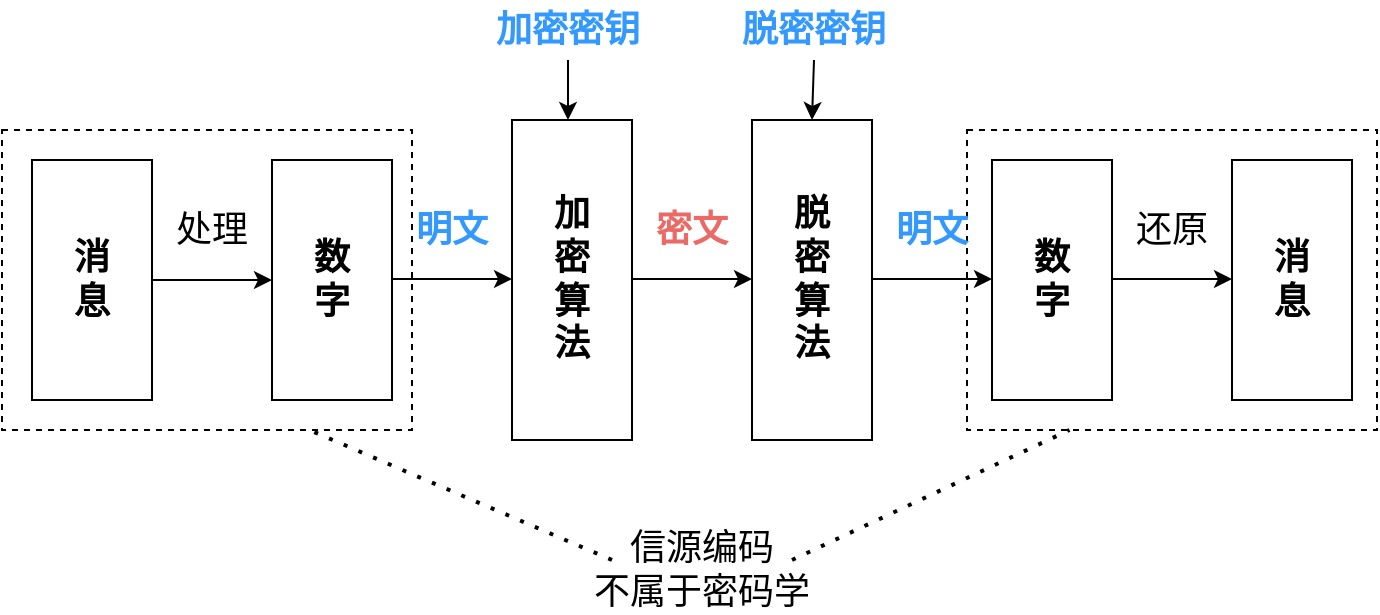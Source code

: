 <mxfile version="18.0.6" type="device"><diagram id="BQ3X4HHtOThRJa4id3EF" name="第 1 页"><mxGraphModel dx="942" dy="725" grid="1" gridSize="10" guides="1" tooltips="1" connect="1" arrows="1" fold="1" page="1" pageScale="1" pageWidth="1169" pageHeight="1654" math="0" shadow="0"><root><mxCell id="0"/><mxCell id="1" parent="0"/><mxCell id="GN3s5y71sVx_ce54r3PQ-23" value="" style="rounded=0;whiteSpace=wrap;html=1;fontSize=18;fontColor=#EA6B66;dashed=1;" vertex="1" parent="1"><mxGeometry x="627.5" y="145" width="205" height="150" as="geometry"/></mxCell><mxCell id="GN3s5y71sVx_ce54r3PQ-22" value="" style="rounded=0;whiteSpace=wrap;html=1;fontSize=18;fontColor=#EA6B66;dashed=1;" vertex="1" parent="1"><mxGeometry x="145" y="145" width="205" height="150" as="geometry"/></mxCell><mxCell id="GN3s5y71sVx_ce54r3PQ-1" value="&lt;font style=&quot;font-size: 18px;&quot;&gt;&lt;b&gt;消&lt;br&gt;息&lt;/b&gt;&lt;/font&gt;" style="rounded=0;whiteSpace=wrap;html=1;" vertex="1" parent="1"><mxGeometry x="160" y="160" width="60" height="120" as="geometry"/></mxCell><mxCell id="GN3s5y71sVx_ce54r3PQ-2" value="&lt;font style=&quot;font-size: 18px;&quot;&gt;&lt;b&gt;数&lt;br&gt;字&lt;br&gt;&lt;/b&gt;&lt;/font&gt;" style="rounded=0;whiteSpace=wrap;html=1;" vertex="1" parent="1"><mxGeometry x="280" y="160" width="60" height="120" as="geometry"/></mxCell><mxCell id="GN3s5y71sVx_ce54r3PQ-3" value="&lt;font style=&quot;font-size: 18px;&quot;&gt;&lt;b&gt;加&lt;br&gt;密&lt;br&gt;算&lt;br&gt;法&lt;br&gt;&lt;/b&gt;&lt;/font&gt;" style="rounded=0;whiteSpace=wrap;html=1;" vertex="1" parent="1"><mxGeometry x="400" y="140" width="60" height="160" as="geometry"/></mxCell><mxCell id="GN3s5y71sVx_ce54r3PQ-4" value="&lt;font style=&quot;font-size: 18px;&quot;&gt;&lt;b&gt;脱&lt;br&gt;密&lt;br&gt;算&lt;br&gt;法&lt;br&gt;&lt;/b&gt;&lt;/font&gt;" style="rounded=0;whiteSpace=wrap;html=1;" vertex="1" parent="1"><mxGeometry x="520" y="140" width="60" height="160" as="geometry"/></mxCell><mxCell id="GN3s5y71sVx_ce54r3PQ-5" value="&lt;font style=&quot;font-size: 18px;&quot;&gt;&lt;b&gt;数&lt;br&gt;字&lt;br&gt;&lt;/b&gt;&lt;/font&gt;" style="rounded=0;whiteSpace=wrap;html=1;" vertex="1" parent="1"><mxGeometry x="640" y="160" width="60" height="120" as="geometry"/></mxCell><mxCell id="GN3s5y71sVx_ce54r3PQ-6" value="&lt;font style=&quot;font-size: 18px;&quot;&gt;&lt;b&gt;消&lt;br&gt;息&lt;br&gt;&lt;/b&gt;&lt;/font&gt;" style="rounded=0;whiteSpace=wrap;html=1;" vertex="1" parent="1"><mxGeometry x="760" y="160" width="60" height="120" as="geometry"/></mxCell><mxCell id="GN3s5y71sVx_ce54r3PQ-7" value="" style="endArrow=classic;html=1;rounded=0;fontSize=18;" edge="1" parent="1" source="GN3s5y71sVx_ce54r3PQ-1"><mxGeometry width="50" height="50" relative="1" as="geometry"><mxPoint x="220" y="270" as="sourcePoint"/><mxPoint x="280" y="220" as="targetPoint"/></mxGeometry></mxCell><mxCell id="GN3s5y71sVx_ce54r3PQ-8" value="" style="endArrow=classic;html=1;rounded=0;fontSize=18;" edge="1" parent="1"><mxGeometry width="50" height="50" relative="1" as="geometry"><mxPoint x="340" y="219.5" as="sourcePoint"/><mxPoint x="400" y="219.5" as="targetPoint"/></mxGeometry></mxCell><mxCell id="GN3s5y71sVx_ce54r3PQ-9" value="" style="endArrow=classic;html=1;rounded=0;fontSize=18;" edge="1" parent="1"><mxGeometry width="50" height="50" relative="1" as="geometry"><mxPoint x="460" y="219.5" as="sourcePoint"/><mxPoint x="520" y="219.5" as="targetPoint"/></mxGeometry></mxCell><mxCell id="GN3s5y71sVx_ce54r3PQ-10" value="" style="endArrow=classic;html=1;rounded=0;fontSize=18;" edge="1" parent="1"><mxGeometry width="50" height="50" relative="1" as="geometry"><mxPoint x="580" y="219.5" as="sourcePoint"/><mxPoint x="640" y="219.5" as="targetPoint"/></mxGeometry></mxCell><mxCell id="GN3s5y71sVx_ce54r3PQ-11" value="" style="endArrow=classic;html=1;rounded=0;fontSize=18;" edge="1" parent="1"><mxGeometry width="50" height="50" relative="1" as="geometry"><mxPoint x="700" y="219.5" as="sourcePoint"/><mxPoint x="760" y="219.5" as="targetPoint"/></mxGeometry></mxCell><mxCell id="GN3s5y71sVx_ce54r3PQ-12" value="处理" style="text;html=1;strokeColor=none;fillColor=none;align=center;verticalAlign=middle;whiteSpace=wrap;rounded=0;fontSize=18;" vertex="1" parent="1"><mxGeometry x="220" y="180" width="60" height="30" as="geometry"/></mxCell><mxCell id="GN3s5y71sVx_ce54r3PQ-13" value="&lt;b&gt;&lt;font color=&quot;#3399ff&quot;&gt;明文&lt;/font&gt;&lt;/b&gt;" style="text;html=1;strokeColor=none;fillColor=none;align=center;verticalAlign=middle;whiteSpace=wrap;rounded=0;fontSize=18;" vertex="1" parent="1"><mxGeometry x="340" y="180" width="60" height="30" as="geometry"/></mxCell><mxCell id="GN3s5y71sVx_ce54r3PQ-14" value="&lt;b&gt;&lt;font color=&quot;#ea6b66&quot;&gt;密文&lt;/font&gt;&lt;/b&gt;" style="text;html=1;strokeColor=none;fillColor=none;align=center;verticalAlign=middle;whiteSpace=wrap;rounded=0;fontSize=18;" vertex="1" parent="1"><mxGeometry x="460" y="180" width="60" height="30" as="geometry"/></mxCell><mxCell id="GN3s5y71sVx_ce54r3PQ-15" value="&lt;b&gt;&lt;font color=&quot;#3399ff&quot;&gt;明文&lt;/font&gt;&lt;/b&gt;" style="text;html=1;strokeColor=none;fillColor=none;align=center;verticalAlign=middle;whiteSpace=wrap;rounded=0;fontSize=18;" vertex="1" parent="1"><mxGeometry x="580" y="180" width="60" height="30" as="geometry"/></mxCell><mxCell id="GN3s5y71sVx_ce54r3PQ-16" value="还原" style="text;html=1;strokeColor=none;fillColor=none;align=center;verticalAlign=middle;whiteSpace=wrap;rounded=0;fontSize=18;" vertex="1" parent="1"><mxGeometry x="700" y="180" width="60" height="30" as="geometry"/></mxCell><mxCell id="GN3s5y71sVx_ce54r3PQ-17" value="&lt;b&gt;&lt;font color=&quot;#3399ff&quot;&gt;加密密钥&lt;/font&gt;&lt;/b&gt;" style="text;html=1;strokeColor=none;fillColor=none;align=center;verticalAlign=middle;whiteSpace=wrap;rounded=0;fontSize=18;" vertex="1" parent="1"><mxGeometry x="388" y="80" width="80" height="30" as="geometry"/></mxCell><mxCell id="GN3s5y71sVx_ce54r3PQ-18" value="&lt;b&gt;&lt;font color=&quot;#3399ff&quot;&gt;脱密密钥&lt;/font&gt;&lt;/b&gt;" style="text;html=1;strokeColor=none;fillColor=none;align=center;verticalAlign=middle;whiteSpace=wrap;rounded=0;fontSize=18;" vertex="1" parent="1"><mxGeometry x="511" y="80" width="80" height="30" as="geometry"/></mxCell><mxCell id="GN3s5y71sVx_ce54r3PQ-19" value="" style="endArrow=classic;html=1;rounded=0;fontSize=18;fontColor=#EA6B66;exitX=0.5;exitY=1;exitDx=0;exitDy=0;" edge="1" parent="1" source="GN3s5y71sVx_ce54r3PQ-17"><mxGeometry width="50" height="50" relative="1" as="geometry"><mxPoint x="390" y="400" as="sourcePoint"/><mxPoint x="428" y="140" as="targetPoint"/></mxGeometry></mxCell><mxCell id="GN3s5y71sVx_ce54r3PQ-20" value="" style="endArrow=classic;html=1;rounded=0;fontSize=18;fontColor=#EA6B66;exitX=0.5;exitY=1;exitDx=0;exitDy=0;entryX=0.5;entryY=0;entryDx=0;entryDy=0;" edge="1" parent="1" source="GN3s5y71sVx_ce54r3PQ-18" target="GN3s5y71sVx_ce54r3PQ-4"><mxGeometry width="50" height="50" relative="1" as="geometry"><mxPoint x="438" y="120" as="sourcePoint"/><mxPoint x="438" y="150" as="targetPoint"/></mxGeometry></mxCell><mxCell id="GN3s5y71sVx_ce54r3PQ-24" value="" style="endArrow=none;dashed=1;html=1;dashPattern=1 3;strokeWidth=2;rounded=0;fontSize=18;fontColor=#EA6B66;entryX=0.75;entryY=1;entryDx=0;entryDy=0;" edge="1" parent="1" target="GN3s5y71sVx_ce54r3PQ-22"><mxGeometry width="50" height="50" relative="1" as="geometry"><mxPoint x="450" y="360" as="sourcePoint"/><mxPoint x="390" y="310" as="targetPoint"/></mxGeometry></mxCell><mxCell id="GN3s5y71sVx_ce54r3PQ-25" value="" style="endArrow=none;dashed=1;html=1;dashPattern=1 3;strokeWidth=2;rounded=0;fontSize=18;fontColor=#EA6B66;entryX=0.25;entryY=1;entryDx=0;entryDy=0;" edge="1" parent="1" target="GN3s5y71sVx_ce54r3PQ-23"><mxGeometry width="50" height="50" relative="1" as="geometry"><mxPoint x="540" y="360" as="sourcePoint"/><mxPoint x="627.5" y="320" as="targetPoint"/></mxGeometry></mxCell><mxCell id="GN3s5y71sVx_ce54r3PQ-26" value="&lt;font color=&quot;#000000&quot;&gt;信源编码&lt;br&gt;不属于密码学&lt;br&gt;&lt;/font&gt;" style="text;html=1;strokeColor=none;fillColor=none;align=center;verticalAlign=middle;whiteSpace=wrap;rounded=0;dashed=1;fontSize=18;fontColor=#EA6B66;" vertex="1" parent="1"><mxGeometry x="440" y="350" width="110" height="30" as="geometry"/></mxCell></root></mxGraphModel></diagram></mxfile>